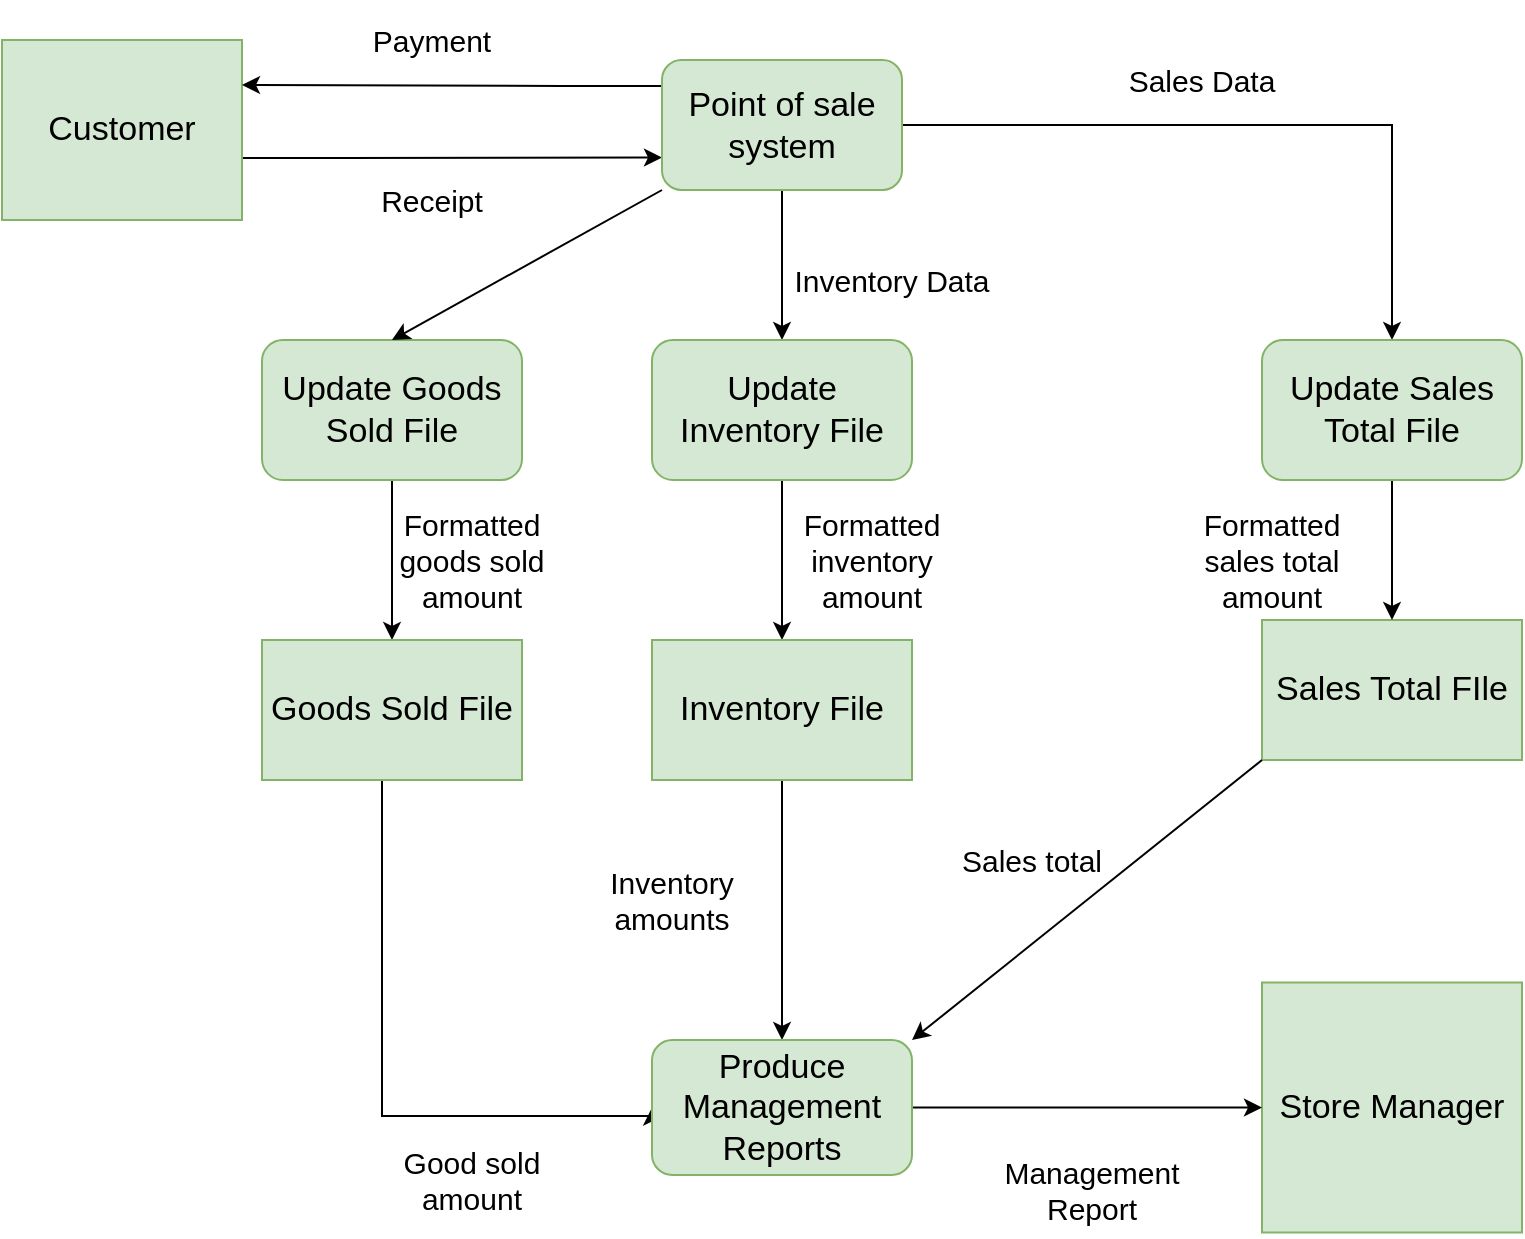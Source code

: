 <mxfile version="13.6.2" type="github">
  <diagram id="oWmU2e-HpzVE7TO_4tKb" name="Page-1">
    <mxGraphModel dx="1221" dy="726" grid="1" gridSize="10" guides="1" tooltips="1" connect="1" arrows="1" fold="1" page="1" pageScale="1" pageWidth="850" pageHeight="1100" math="0" shadow="0">
      <root>
        <mxCell id="0" />
        <mxCell id="1" parent="0" />
        <mxCell id="M5aVq9OFEUFdq9McIrYa-25" style="edgeStyle=orthogonalEdgeStyle;rounded=0;orthogonalLoop=1;jettySize=auto;html=1;entryX=0;entryY=0.75;entryDx=0;entryDy=0;" edge="1" parent="1" source="M5aVq9OFEUFdq9McIrYa-1" target="M5aVq9OFEUFdq9McIrYa-3">
          <mxGeometry relative="1" as="geometry">
            <Array as="points">
              <mxPoint x="220" y="89" />
              <mxPoint x="220" y="89" />
            </Array>
          </mxGeometry>
        </mxCell>
        <mxCell id="M5aVq9OFEUFdq9McIrYa-1" value="&lt;font style=&quot;font-size: 17px&quot;&gt;Customer&lt;/font&gt;" style="rounded=0;whiteSpace=wrap;html=1;fillColor=#d5e8d4;strokeColor=#82b366;" vertex="1" parent="1">
          <mxGeometry x="50" y="30" width="120" height="90" as="geometry" />
        </mxCell>
        <mxCell id="M5aVq9OFEUFdq9McIrYa-26" style="edgeStyle=orthogonalEdgeStyle;rounded=0;orthogonalLoop=1;jettySize=auto;html=1;entryX=1;entryY=0.25;entryDx=0;entryDy=0;" edge="1" parent="1" source="M5aVq9OFEUFdq9McIrYa-3" target="M5aVq9OFEUFdq9McIrYa-1">
          <mxGeometry relative="1" as="geometry">
            <Array as="points">
              <mxPoint x="330" y="53" />
              <mxPoint x="330" y="53" />
            </Array>
          </mxGeometry>
        </mxCell>
        <mxCell id="M5aVq9OFEUFdq9McIrYa-27" style="edgeStyle=orthogonalEdgeStyle;rounded=0;orthogonalLoop=1;jettySize=auto;html=1;entryX=0.5;entryY=0;entryDx=0;entryDy=0;" edge="1" parent="1" source="M5aVq9OFEUFdq9McIrYa-3" target="M5aVq9OFEUFdq9McIrYa-19">
          <mxGeometry relative="1" as="geometry" />
        </mxCell>
        <mxCell id="M5aVq9OFEUFdq9McIrYa-35" style="edgeStyle=orthogonalEdgeStyle;rounded=0;orthogonalLoop=1;jettySize=auto;html=1;entryX=0.5;entryY=0;entryDx=0;entryDy=0;" edge="1" parent="1" source="M5aVq9OFEUFdq9McIrYa-3" target="M5aVq9OFEUFdq9McIrYa-20">
          <mxGeometry relative="1" as="geometry" />
        </mxCell>
        <mxCell id="M5aVq9OFEUFdq9McIrYa-3" value="&lt;font style=&quot;font-size: 17px&quot;&gt;Point of sale system&lt;/font&gt;" style="rounded=1;whiteSpace=wrap;html=1;fillColor=#d5e8d4;strokeColor=#82b366;" vertex="1" parent="1">
          <mxGeometry x="380" y="40" width="120" height="65" as="geometry" />
        </mxCell>
        <mxCell id="M5aVq9OFEUFdq9McIrYa-4" value="&lt;font style=&quot;font-size: 17px&quot;&gt;Store Manager&lt;/font&gt;" style="rounded=0;whiteSpace=wrap;html=1;fillColor=#d5e8d4;strokeColor=#82b366;" vertex="1" parent="1">
          <mxGeometry x="680" y="501.25" width="130" height="125" as="geometry" />
        </mxCell>
        <mxCell id="M5aVq9OFEUFdq9McIrYa-18" value="&lt;font style=&quot;font-size: 17px&quot;&gt;Sales Total FIle&lt;/font&gt;" style="rounded=0;whiteSpace=wrap;html=1;fillColor=#d5e8d4;strokeColor=#82b366;" vertex="1" parent="1">
          <mxGeometry x="680" y="320" width="130" height="70" as="geometry" />
        </mxCell>
        <mxCell id="M5aVq9OFEUFdq9McIrYa-28" style="edgeStyle=orthogonalEdgeStyle;rounded=0;orthogonalLoop=1;jettySize=auto;html=1;entryX=0.5;entryY=0;entryDx=0;entryDy=0;" edge="1" parent="1" source="M5aVq9OFEUFdq9McIrYa-19" target="M5aVq9OFEUFdq9McIrYa-18">
          <mxGeometry relative="1" as="geometry" />
        </mxCell>
        <mxCell id="M5aVq9OFEUFdq9McIrYa-19" value="&lt;font style=&quot;font-size: 17px&quot;&gt;Update Sales Total File&lt;/font&gt;" style="rounded=1;whiteSpace=wrap;html=1;fillColor=#d5e8d4;strokeColor=#82b366;" vertex="1" parent="1">
          <mxGeometry x="680" y="180" width="130" height="70" as="geometry" />
        </mxCell>
        <mxCell id="M5aVq9OFEUFdq9McIrYa-33" style="edgeStyle=orthogonalEdgeStyle;rounded=0;orthogonalLoop=1;jettySize=auto;html=1;entryX=0.5;entryY=0;entryDx=0;entryDy=0;" edge="1" parent="1" source="M5aVq9OFEUFdq9McIrYa-20" target="M5aVq9OFEUFdq9McIrYa-23">
          <mxGeometry relative="1" as="geometry" />
        </mxCell>
        <mxCell id="M5aVq9OFEUFdq9McIrYa-20" value="&lt;font style=&quot;font-size: 17px&quot;&gt;Update Inventory File&lt;/font&gt;" style="rounded=1;whiteSpace=wrap;html=1;fillColor=#d5e8d4;strokeColor=#82b366;" vertex="1" parent="1">
          <mxGeometry x="375" y="180" width="130" height="70" as="geometry" />
        </mxCell>
        <mxCell id="M5aVq9OFEUFdq9McIrYa-32" style="edgeStyle=orthogonalEdgeStyle;rounded=0;orthogonalLoop=1;jettySize=auto;html=1;entryX=0.5;entryY=0;entryDx=0;entryDy=0;" edge="1" parent="1" source="M5aVq9OFEUFdq9McIrYa-21" target="M5aVq9OFEUFdq9McIrYa-22">
          <mxGeometry relative="1" as="geometry" />
        </mxCell>
        <mxCell id="M5aVq9OFEUFdq9McIrYa-21" value="&lt;font style=&quot;font-size: 17px&quot;&gt;Update Goods Sold File&lt;/font&gt;" style="rounded=1;whiteSpace=wrap;html=1;fillColor=#d5e8d4;strokeColor=#82b366;" vertex="1" parent="1">
          <mxGeometry x="180" y="180" width="130" height="70" as="geometry" />
        </mxCell>
        <mxCell id="M5aVq9OFEUFdq9McIrYa-31" style="edgeStyle=orthogonalEdgeStyle;rounded=0;orthogonalLoop=1;jettySize=auto;html=1;entryX=0;entryY=0.5;entryDx=0;entryDy=0;" edge="1" parent="1" source="M5aVq9OFEUFdq9McIrYa-22" target="M5aVq9OFEUFdq9McIrYa-24">
          <mxGeometry relative="1" as="geometry">
            <Array as="points">
              <mxPoint x="240" y="568" />
            </Array>
          </mxGeometry>
        </mxCell>
        <mxCell id="M5aVq9OFEUFdq9McIrYa-22" value="&lt;font style=&quot;font-size: 17px&quot;&gt;Goods Sold File&lt;/font&gt;" style="rounded=0;whiteSpace=wrap;html=1;fillColor=#d5e8d4;strokeColor=#82b366;" vertex="1" parent="1">
          <mxGeometry x="180" y="330" width="130" height="70" as="geometry" />
        </mxCell>
        <mxCell id="M5aVq9OFEUFdq9McIrYa-34" style="edgeStyle=orthogonalEdgeStyle;rounded=0;orthogonalLoop=1;jettySize=auto;html=1;" edge="1" parent="1" source="M5aVq9OFEUFdq9McIrYa-23" target="M5aVq9OFEUFdq9McIrYa-24">
          <mxGeometry relative="1" as="geometry" />
        </mxCell>
        <mxCell id="M5aVq9OFEUFdq9McIrYa-23" value="&lt;font style=&quot;font-size: 17px&quot;&gt;Inventory File&lt;/font&gt;" style="rounded=0;whiteSpace=wrap;html=1;fillColor=#d5e8d4;strokeColor=#82b366;" vertex="1" parent="1">
          <mxGeometry x="375" y="330" width="130" height="70" as="geometry" />
        </mxCell>
        <mxCell id="M5aVq9OFEUFdq9McIrYa-30" style="edgeStyle=orthogonalEdgeStyle;rounded=0;orthogonalLoop=1;jettySize=auto;html=1;entryX=0;entryY=0.5;entryDx=0;entryDy=0;" edge="1" parent="1" source="M5aVq9OFEUFdq9McIrYa-24" target="M5aVq9OFEUFdq9McIrYa-4">
          <mxGeometry relative="1" as="geometry" />
        </mxCell>
        <mxCell id="M5aVq9OFEUFdq9McIrYa-24" value="&lt;font style=&quot;font-size: 17px&quot;&gt;Produce Management Reports&lt;/font&gt;" style="rounded=1;whiteSpace=wrap;html=1;fillColor=#d5e8d4;strokeColor=#82b366;" vertex="1" parent="1">
          <mxGeometry x="375" y="530" width="130" height="67.5" as="geometry" />
        </mxCell>
        <mxCell id="M5aVq9OFEUFdq9McIrYa-29" value="" style="endArrow=classic;html=1;exitX=0;exitY=1;exitDx=0;exitDy=0;entryX=1;entryY=0;entryDx=0;entryDy=0;" edge="1" parent="1" source="M5aVq9OFEUFdq9McIrYa-18" target="M5aVq9OFEUFdq9McIrYa-24">
          <mxGeometry width="50" height="50" relative="1" as="geometry">
            <mxPoint x="360" y="330" as="sourcePoint" />
            <mxPoint x="410" y="280" as="targetPoint" />
          </mxGeometry>
        </mxCell>
        <mxCell id="M5aVq9OFEUFdq9McIrYa-36" value="" style="endArrow=classic;html=1;exitX=0;exitY=1;exitDx=0;exitDy=0;entryX=0.5;entryY=0;entryDx=0;entryDy=0;" edge="1" parent="1" source="M5aVq9OFEUFdq9McIrYa-3" target="M5aVq9OFEUFdq9McIrYa-21">
          <mxGeometry width="50" height="50" relative="1" as="geometry">
            <mxPoint x="360" y="330" as="sourcePoint" />
            <mxPoint x="410" y="280" as="targetPoint" />
          </mxGeometry>
        </mxCell>
        <mxCell id="M5aVq9OFEUFdq9McIrYa-37" value="&lt;font style=&quot;font-size: 15px&quot;&gt;Payment&lt;/font&gt;" style="text;html=1;strokeColor=none;fillColor=none;align=center;verticalAlign=middle;whiteSpace=wrap;rounded=0;" vertex="1" parent="1">
          <mxGeometry x="220" y="10" width="90" height="40" as="geometry" />
        </mxCell>
        <mxCell id="M5aVq9OFEUFdq9McIrYa-38" value="&lt;font style=&quot;font-size: 15px&quot;&gt;Receipt&lt;/font&gt;" style="text;html=1;strokeColor=none;fillColor=none;align=center;verticalAlign=middle;whiteSpace=wrap;rounded=0;" vertex="1" parent="1">
          <mxGeometry x="220" y="90" width="90" height="40" as="geometry" />
        </mxCell>
        <mxCell id="M5aVq9OFEUFdq9McIrYa-39" value="&lt;font style=&quot;font-size: 15px&quot;&gt;Inventory Data&lt;/font&gt;" style="text;html=1;strokeColor=none;fillColor=none;align=center;verticalAlign=middle;whiteSpace=wrap;rounded=0;" vertex="1" parent="1">
          <mxGeometry x="440" y="130" width="110" height="40" as="geometry" />
        </mxCell>
        <mxCell id="M5aVq9OFEUFdq9McIrYa-40" value="&lt;font style=&quot;font-size: 15px&quot;&gt;Sales Data&lt;/font&gt;" style="text;html=1;strokeColor=none;fillColor=none;align=center;verticalAlign=middle;whiteSpace=wrap;rounded=0;" vertex="1" parent="1">
          <mxGeometry x="590" y="30" width="120" height="40" as="geometry" />
        </mxCell>
        <mxCell id="M5aVq9OFEUFdq9McIrYa-42" value="&lt;font style=&quot;font-size: 15px&quot;&gt;Formatted sales total amount&lt;/font&gt;" style="text;html=1;strokeColor=none;fillColor=none;align=center;verticalAlign=middle;whiteSpace=wrap;rounded=0;" vertex="1" parent="1">
          <mxGeometry x="640" y="270" width="90" height="40" as="geometry" />
        </mxCell>
        <mxCell id="M5aVq9OFEUFdq9McIrYa-43" value="&lt;font style=&quot;font-size: 15px&quot;&gt;Formatted inventory amount&lt;/font&gt;" style="text;html=1;strokeColor=none;fillColor=none;align=center;verticalAlign=middle;whiteSpace=wrap;rounded=0;" vertex="1" parent="1">
          <mxGeometry x="440" y="270" width="90" height="40" as="geometry" />
        </mxCell>
        <mxCell id="M5aVq9OFEUFdq9McIrYa-44" value="&lt;font style=&quot;font-size: 15px&quot;&gt;Formatted goods sold amount&lt;/font&gt;" style="text;html=1;strokeColor=none;fillColor=none;align=center;verticalAlign=middle;whiteSpace=wrap;rounded=0;" vertex="1" parent="1">
          <mxGeometry x="240" y="270" width="90" height="40" as="geometry" />
        </mxCell>
        <mxCell id="M5aVq9OFEUFdq9McIrYa-45" value="&lt;font style=&quot;font-size: 15px&quot;&gt;Good sold amount&lt;/font&gt;" style="text;html=1;strokeColor=none;fillColor=none;align=center;verticalAlign=middle;whiteSpace=wrap;rounded=0;" vertex="1" parent="1">
          <mxGeometry x="240" y="580" width="90" height="40" as="geometry" />
        </mxCell>
        <mxCell id="M5aVq9OFEUFdq9McIrYa-46" value="&lt;font style=&quot;font-size: 15px&quot;&gt;Management Report&lt;/font&gt;" style="text;html=1;strokeColor=none;fillColor=none;align=center;verticalAlign=middle;whiteSpace=wrap;rounded=0;" vertex="1" parent="1">
          <mxGeometry x="550" y="585" width="90" height="40" as="geometry" />
        </mxCell>
        <mxCell id="M5aVq9OFEUFdq9McIrYa-47" value="&lt;span style=&quot;font-size: 15px&quot;&gt;Sales total&lt;/span&gt;" style="text;html=1;strokeColor=none;fillColor=none;align=center;verticalAlign=middle;whiteSpace=wrap;rounded=0;" vertex="1" parent="1">
          <mxGeometry x="520" y="420" width="90" height="40" as="geometry" />
        </mxCell>
        <mxCell id="M5aVq9OFEUFdq9McIrYa-48" value="&lt;font style=&quot;font-size: 15px&quot;&gt;Inventory amounts&lt;/font&gt;" style="text;html=1;strokeColor=none;fillColor=none;align=center;verticalAlign=middle;whiteSpace=wrap;rounded=0;" vertex="1" parent="1">
          <mxGeometry x="340" y="440" width="90" height="40" as="geometry" />
        </mxCell>
        <mxCell id="M5aVq9OFEUFdq9McIrYa-49" style="edgeStyle=orthogonalEdgeStyle;rounded=0;orthogonalLoop=1;jettySize=auto;html=1;exitX=0.5;exitY=1;exitDx=0;exitDy=0;" edge="1" parent="1" source="M5aVq9OFEUFdq9McIrYa-45" target="M5aVq9OFEUFdq9McIrYa-45">
          <mxGeometry relative="1" as="geometry" />
        </mxCell>
      </root>
    </mxGraphModel>
  </diagram>
</mxfile>
